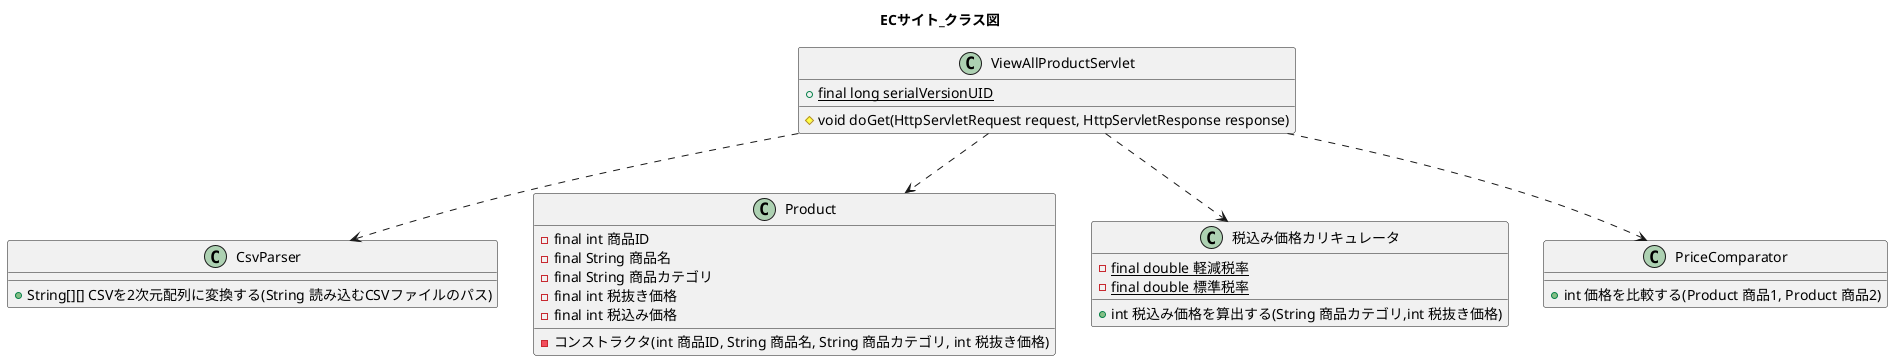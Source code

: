 @startuml
title ECサイト_クラス図

class ViewAllProductServlet {
    +{static} final long serialVersionUID

    #void doGet(HttpServletRequest request, HttpServletResponse response)
}

ViewAllProductServlet ..> CsvParser
class CsvParser {
    +String[][] CSVを2次元配列に変換する(String 読み込むCSVファイルのパス)
}


ViewAllProductServlet ..> Product
class Product {
    -final int 商品ID
    -final String 商品名
    -final String 商品カテゴリ
    -final int 税抜き価格
    -final int 税込み価格

    -コンストラクタ(int 商品ID, String 商品名, String 商品カテゴリ, int 税抜き価格)
}

ViewAllProductServlet ..> 税込み価格カリキュレータ
class 税込み価格カリキュレータ {
    -{static}final double 軽減税率
    -{static}final double 標準税率

    +int 税込み価格を算出する(String 商品カテゴリ,int 税抜き価格)
}

ViewAllProductServlet ..> PriceComparator
class PriceComparator {
    +int 価格を比較する(Product 商品1, Product 商品2)
}

@enduml